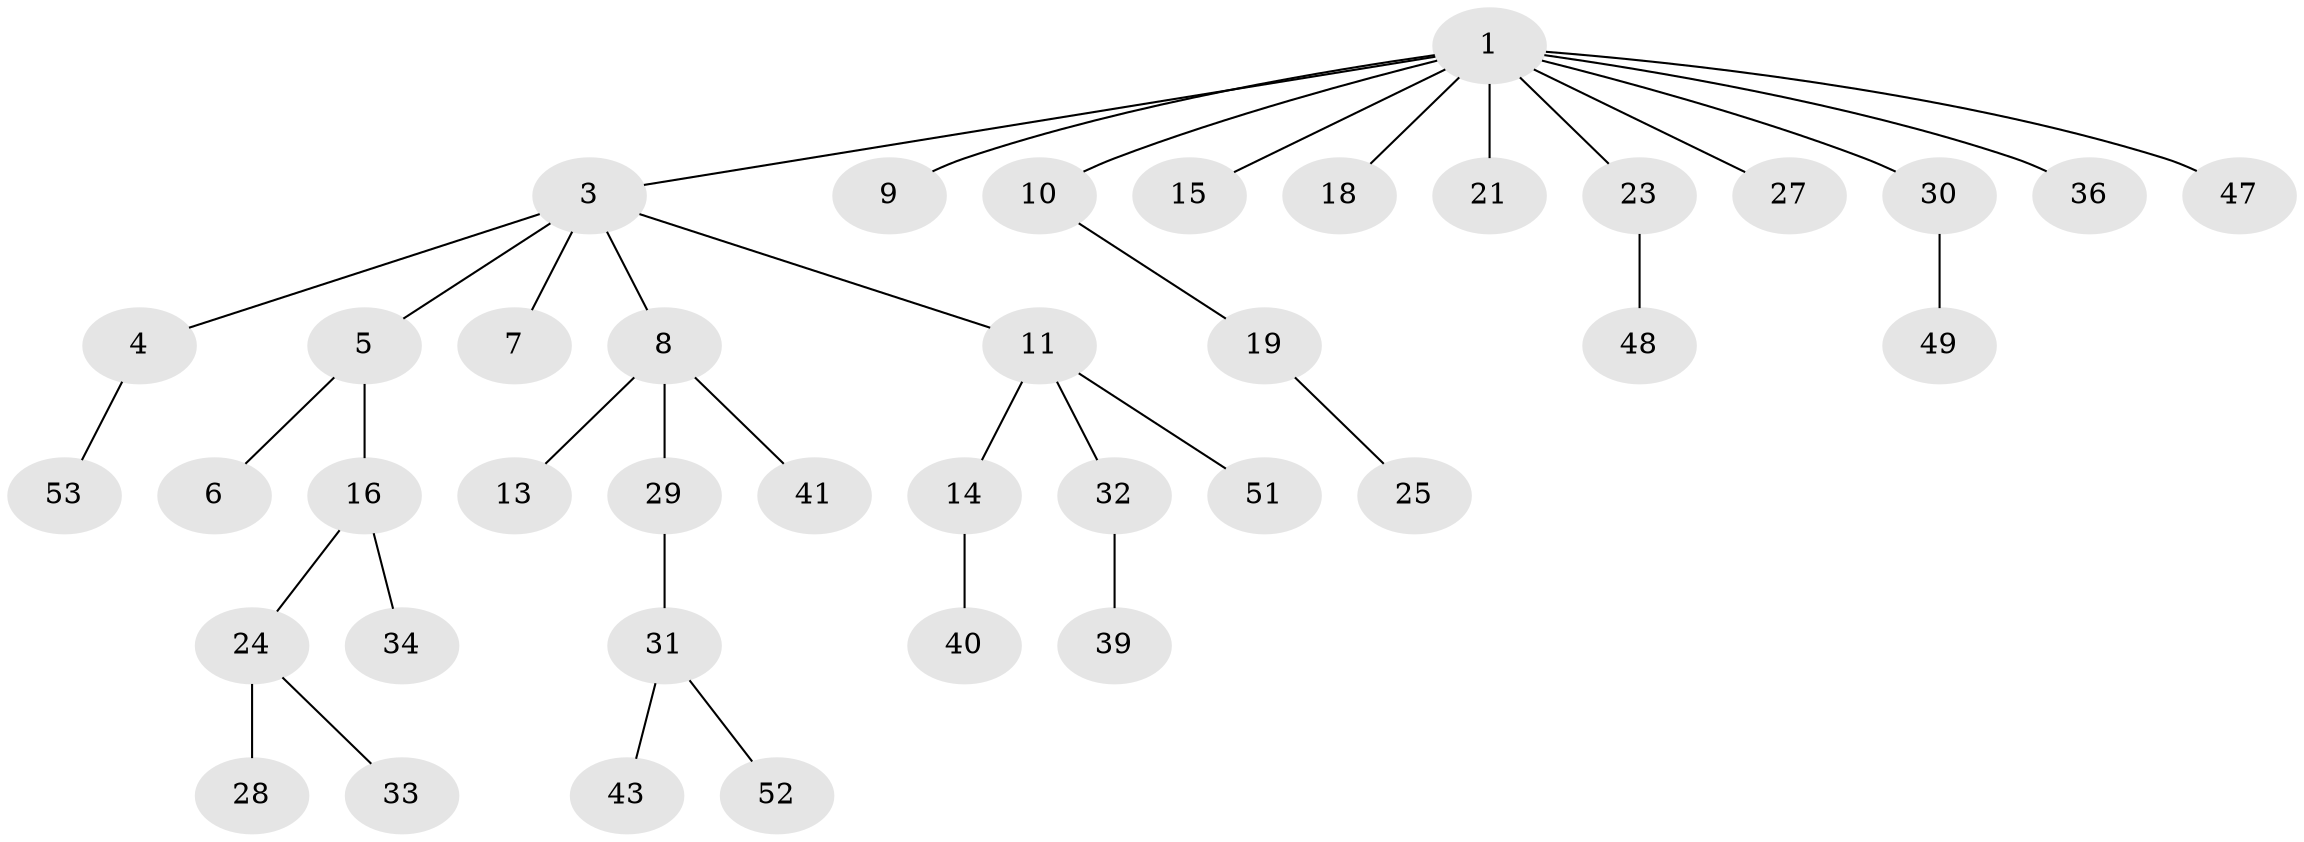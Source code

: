// original degree distribution, {6: 0.03571428571428571, 7: 0.017857142857142856, 2: 0.23214285714285715, 4: 0.05357142857142857, 1: 0.5357142857142857, 3: 0.10714285714285714, 5: 0.017857142857142856}
// Generated by graph-tools (version 1.1) at 2025/19/03/04/25 18:19:17]
// undirected, 39 vertices, 38 edges
graph export_dot {
graph [start="1"]
  node [color=gray90,style=filled];
  1 [super="+2"];
  3;
  4;
  5 [super="+50"];
  6;
  7 [super="+35"];
  8 [super="+22"];
  9 [super="+26"];
  10;
  11 [super="+12"];
  13;
  14;
  15 [super="+20"];
  16;
  18;
  19 [super="+38"];
  21;
  23;
  24;
  25;
  27 [super="+37+44+56+42"];
  28;
  29;
  30;
  31;
  32;
  33;
  34 [super="+45"];
  36;
  39 [super="+54"];
  40;
  41;
  43;
  47;
  48 [super="+55"];
  49;
  51;
  52;
  53;
  1 -- 3;
  1 -- 9;
  1 -- 15;
  1 -- 21;
  1 -- 36;
  1 -- 18;
  1 -- 23;
  1 -- 10;
  1 -- 27;
  1 -- 30;
  1 -- 47;
  3 -- 4;
  3 -- 5;
  3 -- 7;
  3 -- 8;
  3 -- 11;
  4 -- 53;
  5 -- 6;
  5 -- 16;
  8 -- 13;
  8 -- 41;
  8 -- 29;
  10 -- 19;
  11 -- 51;
  11 -- 32;
  11 -- 14;
  14 -- 40;
  16 -- 24;
  16 -- 34;
  19 -- 25;
  23 -- 48;
  24 -- 28;
  24 -- 33;
  29 -- 31;
  30 -- 49;
  31 -- 43;
  31 -- 52;
  32 -- 39;
}
